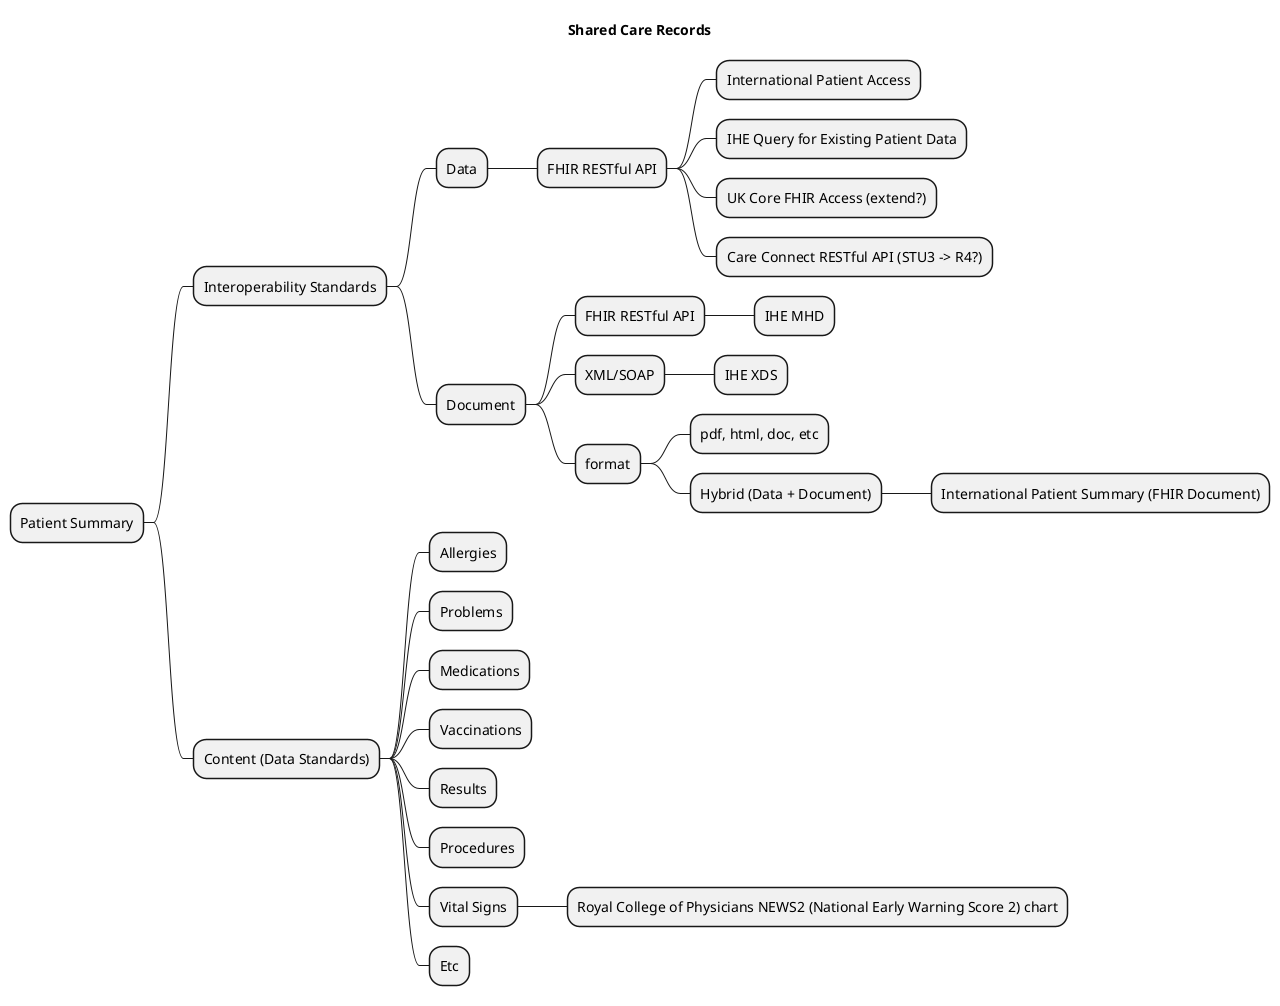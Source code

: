 @startmindmap


title Shared Care Records


* Patient Summary
** Interoperability Standards
*** Data
**** FHIR RESTful API
***** International Patient Access
***** IHE Query for Existing Patient Data
***** UK Core FHIR Access (extend?)
***** Care Connect RESTful API (STU3 -> R4?)
*** Document
**** FHIR RESTful API
***** IHE MHD
**** XML/SOAP
***** IHE XDS
**** format
***** pdf, html, doc, etc
***** Hybrid (Data + Document)
****** International Patient Summary (FHIR Document)

** Content (Data Standards)
*** Allergies
*** Problems
*** Medications
*** Vaccinations
*** Results
*** Procedures
*** Vital Signs
**** Royal College of Physicians NEWS2 (National Early Warning Score 2) chart
*** Etc




@endmindmap
